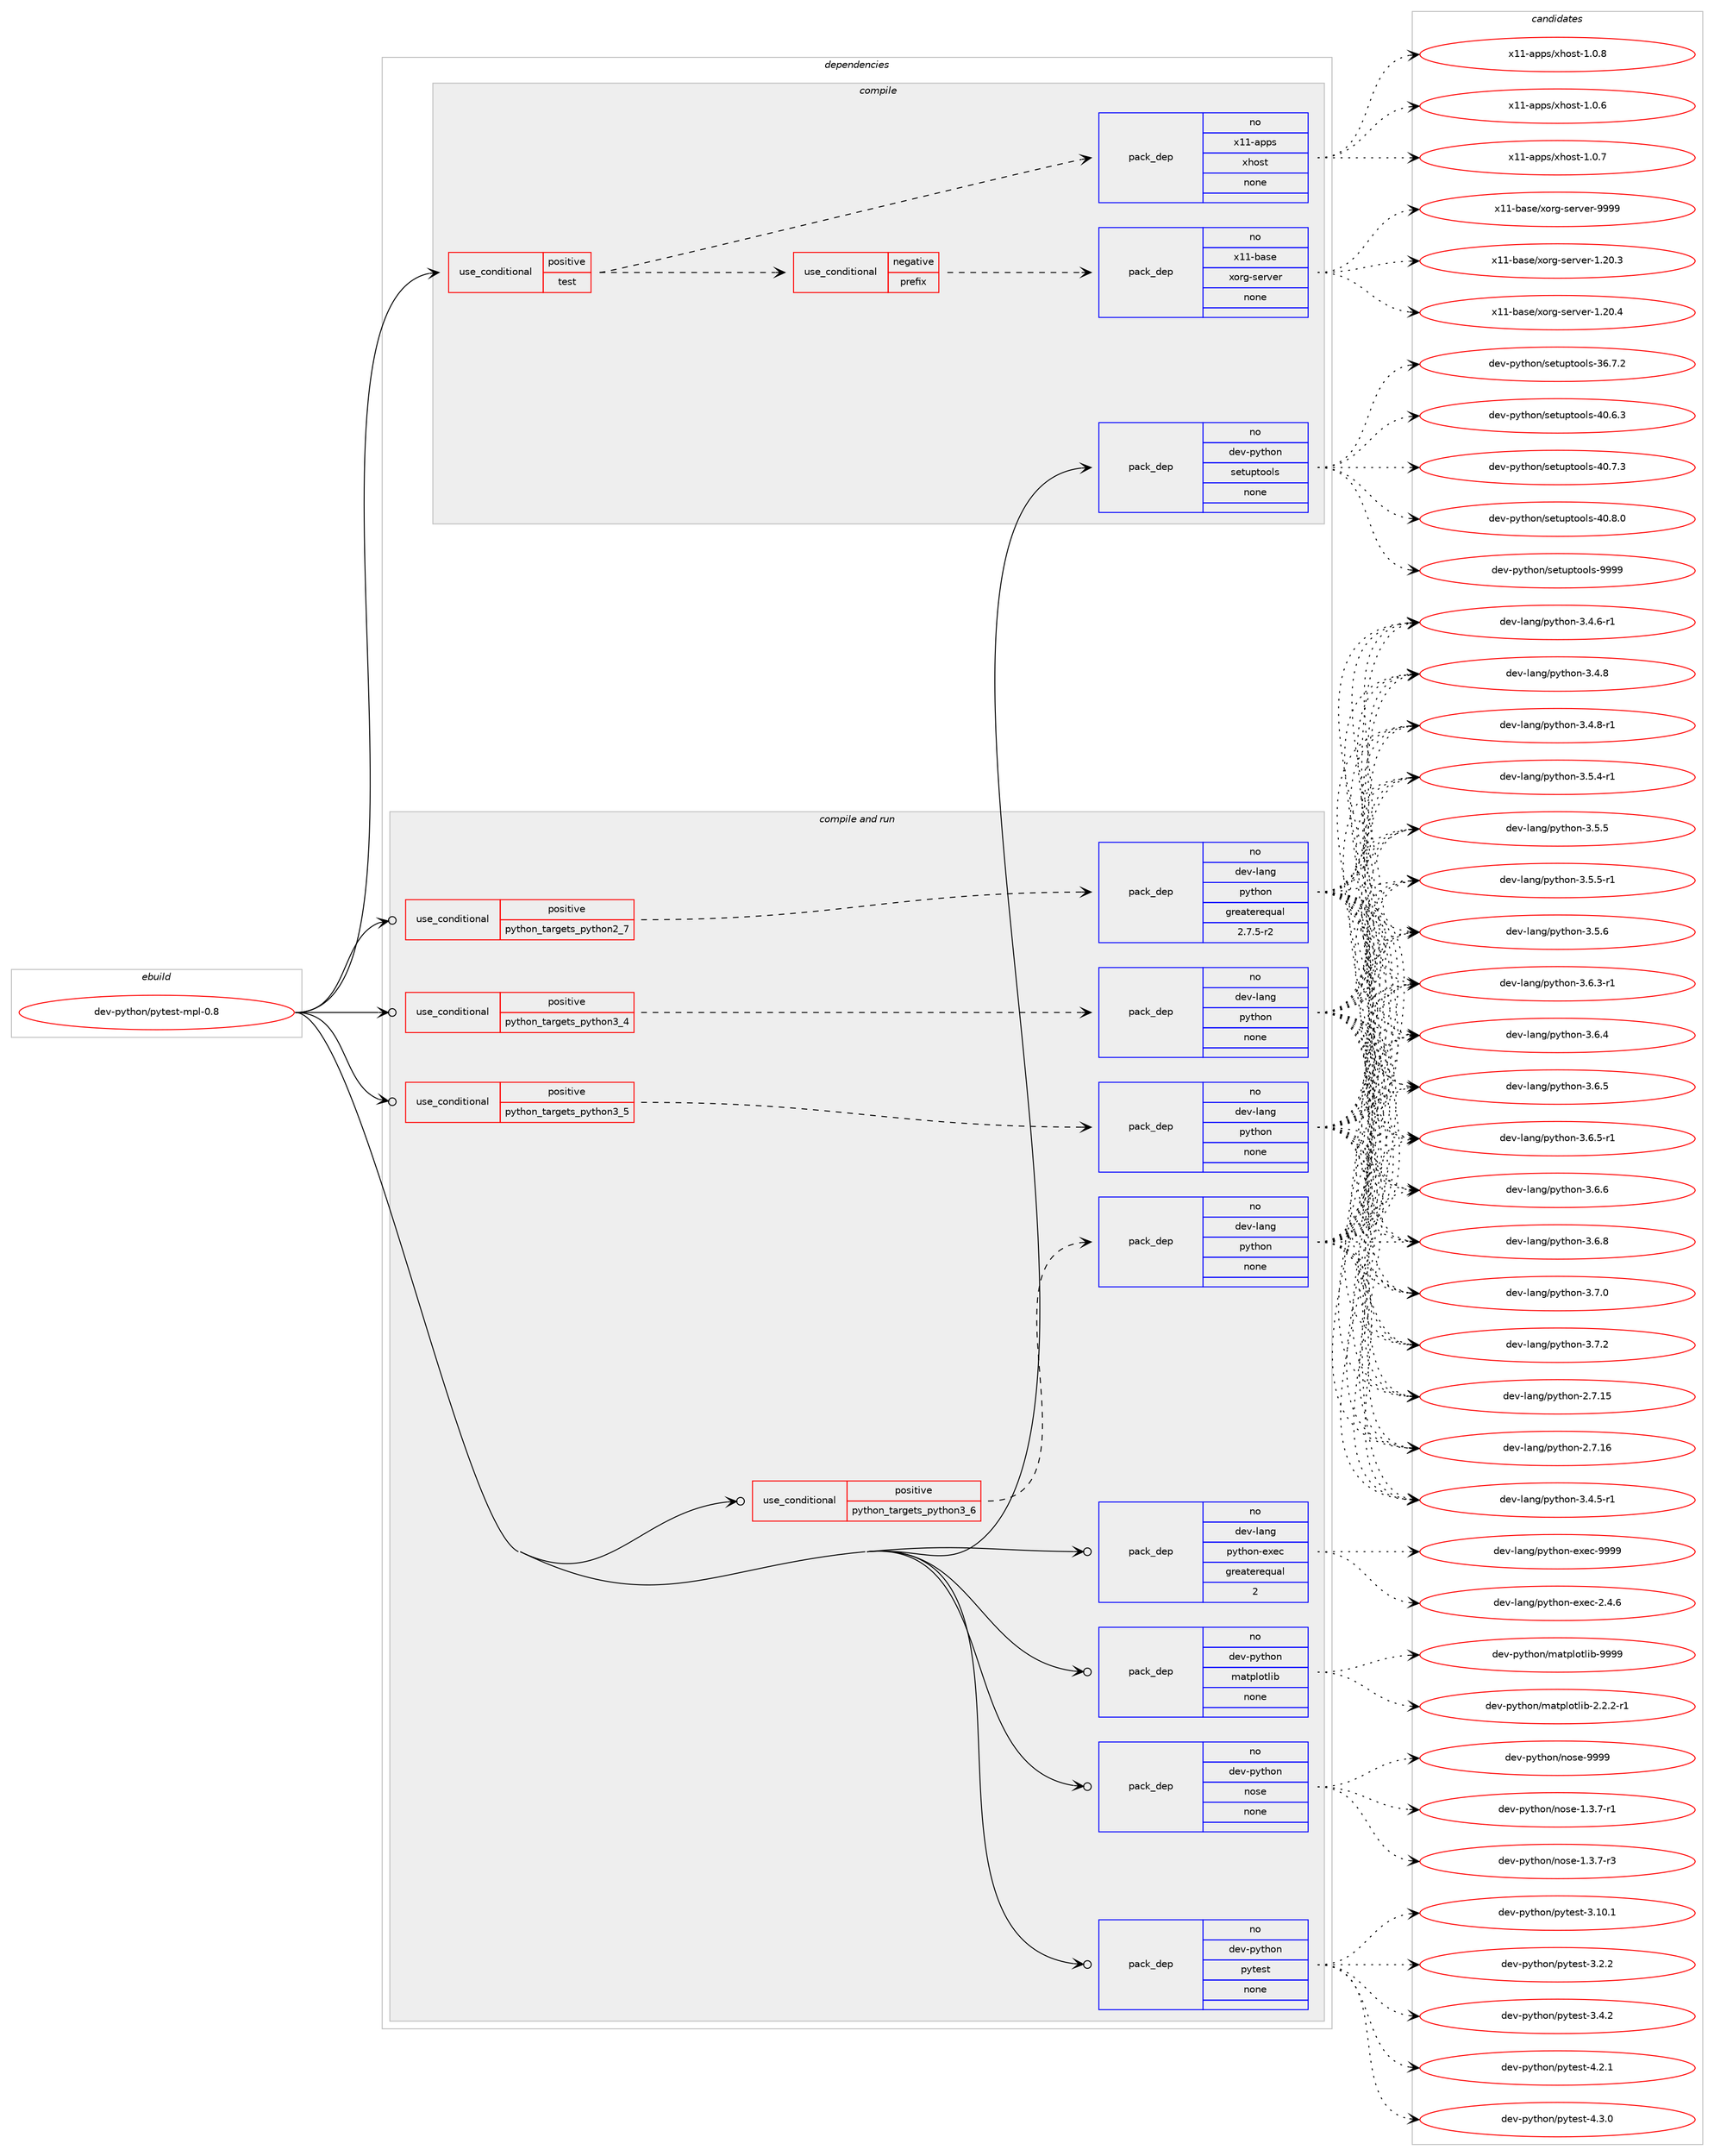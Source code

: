 digraph prolog {

# *************
# Graph options
# *************

newrank=true;
concentrate=true;
compound=true;
graph [rankdir=LR,fontname=Helvetica,fontsize=10,ranksep=1.5];#, ranksep=2.5, nodesep=0.2];
edge  [arrowhead=vee];
node  [fontname=Helvetica,fontsize=10];

# **********
# The ebuild
# **********

subgraph cluster_leftcol {
color=gray;
rank=same;
label=<<i>ebuild</i>>;
id [label="dev-python/pytest-mpl-0.8", color=red, width=4, href="../dev-python/pytest-mpl-0.8.svg"];
}

# ****************
# The dependencies
# ****************

subgraph cluster_midcol {
color=gray;
label=<<i>dependencies</i>>;
subgraph cluster_compile {
fillcolor="#eeeeee";
style=filled;
label=<<i>compile</i>>;
subgraph cond382199 {
dependency1433488 [label=<<TABLE BORDER="0" CELLBORDER="1" CELLSPACING="0" CELLPADDING="4"><TR><TD ROWSPAN="3" CELLPADDING="10">use_conditional</TD></TR><TR><TD>positive</TD></TR><TR><TD>test</TD></TR></TABLE>>, shape=none, color=red];
subgraph cond382200 {
dependency1433489 [label=<<TABLE BORDER="0" CELLBORDER="1" CELLSPACING="0" CELLPADDING="4"><TR><TD ROWSPAN="3" CELLPADDING="10">use_conditional</TD></TR><TR><TD>negative</TD></TR><TR><TD>prefix</TD></TR></TABLE>>, shape=none, color=red];
subgraph pack1027941 {
dependency1433490 [label=<<TABLE BORDER="0" CELLBORDER="1" CELLSPACING="0" CELLPADDING="4" WIDTH="220"><TR><TD ROWSPAN="6" CELLPADDING="30">pack_dep</TD></TR><TR><TD WIDTH="110">no</TD></TR><TR><TD>x11-base</TD></TR><TR><TD>xorg-server</TD></TR><TR><TD>none</TD></TR><TR><TD></TD></TR></TABLE>>, shape=none, color=blue];
}
dependency1433489:e -> dependency1433490:w [weight=20,style="dashed",arrowhead="vee"];
}
dependency1433488:e -> dependency1433489:w [weight=20,style="dashed",arrowhead="vee"];
subgraph pack1027942 {
dependency1433491 [label=<<TABLE BORDER="0" CELLBORDER="1" CELLSPACING="0" CELLPADDING="4" WIDTH="220"><TR><TD ROWSPAN="6" CELLPADDING="30">pack_dep</TD></TR><TR><TD WIDTH="110">no</TD></TR><TR><TD>x11-apps</TD></TR><TR><TD>xhost</TD></TR><TR><TD>none</TD></TR><TR><TD></TD></TR></TABLE>>, shape=none, color=blue];
}
dependency1433488:e -> dependency1433491:w [weight=20,style="dashed",arrowhead="vee"];
}
id:e -> dependency1433488:w [weight=20,style="solid",arrowhead="vee"];
subgraph pack1027943 {
dependency1433492 [label=<<TABLE BORDER="0" CELLBORDER="1" CELLSPACING="0" CELLPADDING="4" WIDTH="220"><TR><TD ROWSPAN="6" CELLPADDING="30">pack_dep</TD></TR><TR><TD WIDTH="110">no</TD></TR><TR><TD>dev-python</TD></TR><TR><TD>setuptools</TD></TR><TR><TD>none</TD></TR><TR><TD></TD></TR></TABLE>>, shape=none, color=blue];
}
id:e -> dependency1433492:w [weight=20,style="solid",arrowhead="vee"];
}
subgraph cluster_compileandrun {
fillcolor="#eeeeee";
style=filled;
label=<<i>compile and run</i>>;
subgraph cond382201 {
dependency1433493 [label=<<TABLE BORDER="0" CELLBORDER="1" CELLSPACING="0" CELLPADDING="4"><TR><TD ROWSPAN="3" CELLPADDING="10">use_conditional</TD></TR><TR><TD>positive</TD></TR><TR><TD>python_targets_python2_7</TD></TR></TABLE>>, shape=none, color=red];
subgraph pack1027944 {
dependency1433494 [label=<<TABLE BORDER="0" CELLBORDER="1" CELLSPACING="0" CELLPADDING="4" WIDTH="220"><TR><TD ROWSPAN="6" CELLPADDING="30">pack_dep</TD></TR><TR><TD WIDTH="110">no</TD></TR><TR><TD>dev-lang</TD></TR><TR><TD>python</TD></TR><TR><TD>greaterequal</TD></TR><TR><TD>2.7.5-r2</TD></TR></TABLE>>, shape=none, color=blue];
}
dependency1433493:e -> dependency1433494:w [weight=20,style="dashed",arrowhead="vee"];
}
id:e -> dependency1433493:w [weight=20,style="solid",arrowhead="odotvee"];
subgraph cond382202 {
dependency1433495 [label=<<TABLE BORDER="0" CELLBORDER="1" CELLSPACING="0" CELLPADDING="4"><TR><TD ROWSPAN="3" CELLPADDING="10">use_conditional</TD></TR><TR><TD>positive</TD></TR><TR><TD>python_targets_python3_4</TD></TR></TABLE>>, shape=none, color=red];
subgraph pack1027945 {
dependency1433496 [label=<<TABLE BORDER="0" CELLBORDER="1" CELLSPACING="0" CELLPADDING="4" WIDTH="220"><TR><TD ROWSPAN="6" CELLPADDING="30">pack_dep</TD></TR><TR><TD WIDTH="110">no</TD></TR><TR><TD>dev-lang</TD></TR><TR><TD>python</TD></TR><TR><TD>none</TD></TR><TR><TD></TD></TR></TABLE>>, shape=none, color=blue];
}
dependency1433495:e -> dependency1433496:w [weight=20,style="dashed",arrowhead="vee"];
}
id:e -> dependency1433495:w [weight=20,style="solid",arrowhead="odotvee"];
subgraph cond382203 {
dependency1433497 [label=<<TABLE BORDER="0" CELLBORDER="1" CELLSPACING="0" CELLPADDING="4"><TR><TD ROWSPAN="3" CELLPADDING="10">use_conditional</TD></TR><TR><TD>positive</TD></TR><TR><TD>python_targets_python3_5</TD></TR></TABLE>>, shape=none, color=red];
subgraph pack1027946 {
dependency1433498 [label=<<TABLE BORDER="0" CELLBORDER="1" CELLSPACING="0" CELLPADDING="4" WIDTH="220"><TR><TD ROWSPAN="6" CELLPADDING="30">pack_dep</TD></TR><TR><TD WIDTH="110">no</TD></TR><TR><TD>dev-lang</TD></TR><TR><TD>python</TD></TR><TR><TD>none</TD></TR><TR><TD></TD></TR></TABLE>>, shape=none, color=blue];
}
dependency1433497:e -> dependency1433498:w [weight=20,style="dashed",arrowhead="vee"];
}
id:e -> dependency1433497:w [weight=20,style="solid",arrowhead="odotvee"];
subgraph cond382204 {
dependency1433499 [label=<<TABLE BORDER="0" CELLBORDER="1" CELLSPACING="0" CELLPADDING="4"><TR><TD ROWSPAN="3" CELLPADDING="10">use_conditional</TD></TR><TR><TD>positive</TD></TR><TR><TD>python_targets_python3_6</TD></TR></TABLE>>, shape=none, color=red];
subgraph pack1027947 {
dependency1433500 [label=<<TABLE BORDER="0" CELLBORDER="1" CELLSPACING="0" CELLPADDING="4" WIDTH="220"><TR><TD ROWSPAN="6" CELLPADDING="30">pack_dep</TD></TR><TR><TD WIDTH="110">no</TD></TR><TR><TD>dev-lang</TD></TR><TR><TD>python</TD></TR><TR><TD>none</TD></TR><TR><TD></TD></TR></TABLE>>, shape=none, color=blue];
}
dependency1433499:e -> dependency1433500:w [weight=20,style="dashed",arrowhead="vee"];
}
id:e -> dependency1433499:w [weight=20,style="solid",arrowhead="odotvee"];
subgraph pack1027948 {
dependency1433501 [label=<<TABLE BORDER="0" CELLBORDER="1" CELLSPACING="0" CELLPADDING="4" WIDTH="220"><TR><TD ROWSPAN="6" CELLPADDING="30">pack_dep</TD></TR><TR><TD WIDTH="110">no</TD></TR><TR><TD>dev-lang</TD></TR><TR><TD>python-exec</TD></TR><TR><TD>greaterequal</TD></TR><TR><TD>2</TD></TR></TABLE>>, shape=none, color=blue];
}
id:e -> dependency1433501:w [weight=20,style="solid",arrowhead="odotvee"];
subgraph pack1027949 {
dependency1433502 [label=<<TABLE BORDER="0" CELLBORDER="1" CELLSPACING="0" CELLPADDING="4" WIDTH="220"><TR><TD ROWSPAN="6" CELLPADDING="30">pack_dep</TD></TR><TR><TD WIDTH="110">no</TD></TR><TR><TD>dev-python</TD></TR><TR><TD>matplotlib</TD></TR><TR><TD>none</TD></TR><TR><TD></TD></TR></TABLE>>, shape=none, color=blue];
}
id:e -> dependency1433502:w [weight=20,style="solid",arrowhead="odotvee"];
subgraph pack1027950 {
dependency1433503 [label=<<TABLE BORDER="0" CELLBORDER="1" CELLSPACING="0" CELLPADDING="4" WIDTH="220"><TR><TD ROWSPAN="6" CELLPADDING="30">pack_dep</TD></TR><TR><TD WIDTH="110">no</TD></TR><TR><TD>dev-python</TD></TR><TR><TD>nose</TD></TR><TR><TD>none</TD></TR><TR><TD></TD></TR></TABLE>>, shape=none, color=blue];
}
id:e -> dependency1433503:w [weight=20,style="solid",arrowhead="odotvee"];
subgraph pack1027951 {
dependency1433504 [label=<<TABLE BORDER="0" CELLBORDER="1" CELLSPACING="0" CELLPADDING="4" WIDTH="220"><TR><TD ROWSPAN="6" CELLPADDING="30">pack_dep</TD></TR><TR><TD WIDTH="110">no</TD></TR><TR><TD>dev-python</TD></TR><TR><TD>pytest</TD></TR><TR><TD>none</TD></TR><TR><TD></TD></TR></TABLE>>, shape=none, color=blue];
}
id:e -> dependency1433504:w [weight=20,style="solid",arrowhead="odotvee"];
}
subgraph cluster_run {
fillcolor="#eeeeee";
style=filled;
label=<<i>run</i>>;
}
}

# **************
# The candidates
# **************

subgraph cluster_choices {
rank=same;
color=gray;
label=<<i>candidates</i>>;

subgraph choice1027941 {
color=black;
nodesep=1;
choice1204949459897115101471201111141034511510111411810111445494650484651 [label="x11-base/xorg-server-1.20.3", color=red, width=4,href="../x11-base/xorg-server-1.20.3.svg"];
choice1204949459897115101471201111141034511510111411810111445494650484652 [label="x11-base/xorg-server-1.20.4", color=red, width=4,href="../x11-base/xorg-server-1.20.4.svg"];
choice120494945989711510147120111114103451151011141181011144557575757 [label="x11-base/xorg-server-9999", color=red, width=4,href="../x11-base/xorg-server-9999.svg"];
dependency1433490:e -> choice1204949459897115101471201111141034511510111411810111445494650484651:w [style=dotted,weight="100"];
dependency1433490:e -> choice1204949459897115101471201111141034511510111411810111445494650484652:w [style=dotted,weight="100"];
dependency1433490:e -> choice120494945989711510147120111114103451151011141181011144557575757:w [style=dotted,weight="100"];
}
subgraph choice1027942 {
color=black;
nodesep=1;
choice1204949459711211211547120104111115116454946484654 [label="x11-apps/xhost-1.0.6", color=red, width=4,href="../x11-apps/xhost-1.0.6.svg"];
choice1204949459711211211547120104111115116454946484655 [label="x11-apps/xhost-1.0.7", color=red, width=4,href="../x11-apps/xhost-1.0.7.svg"];
choice1204949459711211211547120104111115116454946484656 [label="x11-apps/xhost-1.0.8", color=red, width=4,href="../x11-apps/xhost-1.0.8.svg"];
dependency1433491:e -> choice1204949459711211211547120104111115116454946484654:w [style=dotted,weight="100"];
dependency1433491:e -> choice1204949459711211211547120104111115116454946484655:w [style=dotted,weight="100"];
dependency1433491:e -> choice1204949459711211211547120104111115116454946484656:w [style=dotted,weight="100"];
}
subgraph choice1027943 {
color=black;
nodesep=1;
choice100101118451121211161041111104711510111611711211611111110811545515446554650 [label="dev-python/setuptools-36.7.2", color=red, width=4,href="../dev-python/setuptools-36.7.2.svg"];
choice100101118451121211161041111104711510111611711211611111110811545524846544651 [label="dev-python/setuptools-40.6.3", color=red, width=4,href="../dev-python/setuptools-40.6.3.svg"];
choice100101118451121211161041111104711510111611711211611111110811545524846554651 [label="dev-python/setuptools-40.7.3", color=red, width=4,href="../dev-python/setuptools-40.7.3.svg"];
choice100101118451121211161041111104711510111611711211611111110811545524846564648 [label="dev-python/setuptools-40.8.0", color=red, width=4,href="../dev-python/setuptools-40.8.0.svg"];
choice10010111845112121116104111110471151011161171121161111111081154557575757 [label="dev-python/setuptools-9999", color=red, width=4,href="../dev-python/setuptools-9999.svg"];
dependency1433492:e -> choice100101118451121211161041111104711510111611711211611111110811545515446554650:w [style=dotted,weight="100"];
dependency1433492:e -> choice100101118451121211161041111104711510111611711211611111110811545524846544651:w [style=dotted,weight="100"];
dependency1433492:e -> choice100101118451121211161041111104711510111611711211611111110811545524846554651:w [style=dotted,weight="100"];
dependency1433492:e -> choice100101118451121211161041111104711510111611711211611111110811545524846564648:w [style=dotted,weight="100"];
dependency1433492:e -> choice10010111845112121116104111110471151011161171121161111111081154557575757:w [style=dotted,weight="100"];
}
subgraph choice1027944 {
color=black;
nodesep=1;
choice10010111845108971101034711212111610411111045504655464953 [label="dev-lang/python-2.7.15", color=red, width=4,href="../dev-lang/python-2.7.15.svg"];
choice10010111845108971101034711212111610411111045504655464954 [label="dev-lang/python-2.7.16", color=red, width=4,href="../dev-lang/python-2.7.16.svg"];
choice1001011184510897110103471121211161041111104551465246534511449 [label="dev-lang/python-3.4.5-r1", color=red, width=4,href="../dev-lang/python-3.4.5-r1.svg"];
choice1001011184510897110103471121211161041111104551465246544511449 [label="dev-lang/python-3.4.6-r1", color=red, width=4,href="../dev-lang/python-3.4.6-r1.svg"];
choice100101118451089711010347112121116104111110455146524656 [label="dev-lang/python-3.4.8", color=red, width=4,href="../dev-lang/python-3.4.8.svg"];
choice1001011184510897110103471121211161041111104551465246564511449 [label="dev-lang/python-3.4.8-r1", color=red, width=4,href="../dev-lang/python-3.4.8-r1.svg"];
choice1001011184510897110103471121211161041111104551465346524511449 [label="dev-lang/python-3.5.4-r1", color=red, width=4,href="../dev-lang/python-3.5.4-r1.svg"];
choice100101118451089711010347112121116104111110455146534653 [label="dev-lang/python-3.5.5", color=red, width=4,href="../dev-lang/python-3.5.5.svg"];
choice1001011184510897110103471121211161041111104551465346534511449 [label="dev-lang/python-3.5.5-r1", color=red, width=4,href="../dev-lang/python-3.5.5-r1.svg"];
choice100101118451089711010347112121116104111110455146534654 [label="dev-lang/python-3.5.6", color=red, width=4,href="../dev-lang/python-3.5.6.svg"];
choice1001011184510897110103471121211161041111104551465446514511449 [label="dev-lang/python-3.6.3-r1", color=red, width=4,href="../dev-lang/python-3.6.3-r1.svg"];
choice100101118451089711010347112121116104111110455146544652 [label="dev-lang/python-3.6.4", color=red, width=4,href="../dev-lang/python-3.6.4.svg"];
choice100101118451089711010347112121116104111110455146544653 [label="dev-lang/python-3.6.5", color=red, width=4,href="../dev-lang/python-3.6.5.svg"];
choice1001011184510897110103471121211161041111104551465446534511449 [label="dev-lang/python-3.6.5-r1", color=red, width=4,href="../dev-lang/python-3.6.5-r1.svg"];
choice100101118451089711010347112121116104111110455146544654 [label="dev-lang/python-3.6.6", color=red, width=4,href="../dev-lang/python-3.6.6.svg"];
choice100101118451089711010347112121116104111110455146544656 [label="dev-lang/python-3.6.8", color=red, width=4,href="../dev-lang/python-3.6.8.svg"];
choice100101118451089711010347112121116104111110455146554648 [label="dev-lang/python-3.7.0", color=red, width=4,href="../dev-lang/python-3.7.0.svg"];
choice100101118451089711010347112121116104111110455146554650 [label="dev-lang/python-3.7.2", color=red, width=4,href="../dev-lang/python-3.7.2.svg"];
dependency1433494:e -> choice10010111845108971101034711212111610411111045504655464953:w [style=dotted,weight="100"];
dependency1433494:e -> choice10010111845108971101034711212111610411111045504655464954:w [style=dotted,weight="100"];
dependency1433494:e -> choice1001011184510897110103471121211161041111104551465246534511449:w [style=dotted,weight="100"];
dependency1433494:e -> choice1001011184510897110103471121211161041111104551465246544511449:w [style=dotted,weight="100"];
dependency1433494:e -> choice100101118451089711010347112121116104111110455146524656:w [style=dotted,weight="100"];
dependency1433494:e -> choice1001011184510897110103471121211161041111104551465246564511449:w [style=dotted,weight="100"];
dependency1433494:e -> choice1001011184510897110103471121211161041111104551465346524511449:w [style=dotted,weight="100"];
dependency1433494:e -> choice100101118451089711010347112121116104111110455146534653:w [style=dotted,weight="100"];
dependency1433494:e -> choice1001011184510897110103471121211161041111104551465346534511449:w [style=dotted,weight="100"];
dependency1433494:e -> choice100101118451089711010347112121116104111110455146534654:w [style=dotted,weight="100"];
dependency1433494:e -> choice1001011184510897110103471121211161041111104551465446514511449:w [style=dotted,weight="100"];
dependency1433494:e -> choice100101118451089711010347112121116104111110455146544652:w [style=dotted,weight="100"];
dependency1433494:e -> choice100101118451089711010347112121116104111110455146544653:w [style=dotted,weight="100"];
dependency1433494:e -> choice1001011184510897110103471121211161041111104551465446534511449:w [style=dotted,weight="100"];
dependency1433494:e -> choice100101118451089711010347112121116104111110455146544654:w [style=dotted,weight="100"];
dependency1433494:e -> choice100101118451089711010347112121116104111110455146544656:w [style=dotted,weight="100"];
dependency1433494:e -> choice100101118451089711010347112121116104111110455146554648:w [style=dotted,weight="100"];
dependency1433494:e -> choice100101118451089711010347112121116104111110455146554650:w [style=dotted,weight="100"];
}
subgraph choice1027945 {
color=black;
nodesep=1;
choice10010111845108971101034711212111610411111045504655464953 [label="dev-lang/python-2.7.15", color=red, width=4,href="../dev-lang/python-2.7.15.svg"];
choice10010111845108971101034711212111610411111045504655464954 [label="dev-lang/python-2.7.16", color=red, width=4,href="../dev-lang/python-2.7.16.svg"];
choice1001011184510897110103471121211161041111104551465246534511449 [label="dev-lang/python-3.4.5-r1", color=red, width=4,href="../dev-lang/python-3.4.5-r1.svg"];
choice1001011184510897110103471121211161041111104551465246544511449 [label="dev-lang/python-3.4.6-r1", color=red, width=4,href="../dev-lang/python-3.4.6-r1.svg"];
choice100101118451089711010347112121116104111110455146524656 [label="dev-lang/python-3.4.8", color=red, width=4,href="../dev-lang/python-3.4.8.svg"];
choice1001011184510897110103471121211161041111104551465246564511449 [label="dev-lang/python-3.4.8-r1", color=red, width=4,href="../dev-lang/python-3.4.8-r1.svg"];
choice1001011184510897110103471121211161041111104551465346524511449 [label="dev-lang/python-3.5.4-r1", color=red, width=4,href="../dev-lang/python-3.5.4-r1.svg"];
choice100101118451089711010347112121116104111110455146534653 [label="dev-lang/python-3.5.5", color=red, width=4,href="../dev-lang/python-3.5.5.svg"];
choice1001011184510897110103471121211161041111104551465346534511449 [label="dev-lang/python-3.5.5-r1", color=red, width=4,href="../dev-lang/python-3.5.5-r1.svg"];
choice100101118451089711010347112121116104111110455146534654 [label="dev-lang/python-3.5.6", color=red, width=4,href="../dev-lang/python-3.5.6.svg"];
choice1001011184510897110103471121211161041111104551465446514511449 [label="dev-lang/python-3.6.3-r1", color=red, width=4,href="../dev-lang/python-3.6.3-r1.svg"];
choice100101118451089711010347112121116104111110455146544652 [label="dev-lang/python-3.6.4", color=red, width=4,href="../dev-lang/python-3.6.4.svg"];
choice100101118451089711010347112121116104111110455146544653 [label="dev-lang/python-3.6.5", color=red, width=4,href="../dev-lang/python-3.6.5.svg"];
choice1001011184510897110103471121211161041111104551465446534511449 [label="dev-lang/python-3.6.5-r1", color=red, width=4,href="../dev-lang/python-3.6.5-r1.svg"];
choice100101118451089711010347112121116104111110455146544654 [label="dev-lang/python-3.6.6", color=red, width=4,href="../dev-lang/python-3.6.6.svg"];
choice100101118451089711010347112121116104111110455146544656 [label="dev-lang/python-3.6.8", color=red, width=4,href="../dev-lang/python-3.6.8.svg"];
choice100101118451089711010347112121116104111110455146554648 [label="dev-lang/python-3.7.0", color=red, width=4,href="../dev-lang/python-3.7.0.svg"];
choice100101118451089711010347112121116104111110455146554650 [label="dev-lang/python-3.7.2", color=red, width=4,href="../dev-lang/python-3.7.2.svg"];
dependency1433496:e -> choice10010111845108971101034711212111610411111045504655464953:w [style=dotted,weight="100"];
dependency1433496:e -> choice10010111845108971101034711212111610411111045504655464954:w [style=dotted,weight="100"];
dependency1433496:e -> choice1001011184510897110103471121211161041111104551465246534511449:w [style=dotted,weight="100"];
dependency1433496:e -> choice1001011184510897110103471121211161041111104551465246544511449:w [style=dotted,weight="100"];
dependency1433496:e -> choice100101118451089711010347112121116104111110455146524656:w [style=dotted,weight="100"];
dependency1433496:e -> choice1001011184510897110103471121211161041111104551465246564511449:w [style=dotted,weight="100"];
dependency1433496:e -> choice1001011184510897110103471121211161041111104551465346524511449:w [style=dotted,weight="100"];
dependency1433496:e -> choice100101118451089711010347112121116104111110455146534653:w [style=dotted,weight="100"];
dependency1433496:e -> choice1001011184510897110103471121211161041111104551465346534511449:w [style=dotted,weight="100"];
dependency1433496:e -> choice100101118451089711010347112121116104111110455146534654:w [style=dotted,weight="100"];
dependency1433496:e -> choice1001011184510897110103471121211161041111104551465446514511449:w [style=dotted,weight="100"];
dependency1433496:e -> choice100101118451089711010347112121116104111110455146544652:w [style=dotted,weight="100"];
dependency1433496:e -> choice100101118451089711010347112121116104111110455146544653:w [style=dotted,weight="100"];
dependency1433496:e -> choice1001011184510897110103471121211161041111104551465446534511449:w [style=dotted,weight="100"];
dependency1433496:e -> choice100101118451089711010347112121116104111110455146544654:w [style=dotted,weight="100"];
dependency1433496:e -> choice100101118451089711010347112121116104111110455146544656:w [style=dotted,weight="100"];
dependency1433496:e -> choice100101118451089711010347112121116104111110455146554648:w [style=dotted,weight="100"];
dependency1433496:e -> choice100101118451089711010347112121116104111110455146554650:w [style=dotted,weight="100"];
}
subgraph choice1027946 {
color=black;
nodesep=1;
choice10010111845108971101034711212111610411111045504655464953 [label="dev-lang/python-2.7.15", color=red, width=4,href="../dev-lang/python-2.7.15.svg"];
choice10010111845108971101034711212111610411111045504655464954 [label="dev-lang/python-2.7.16", color=red, width=4,href="../dev-lang/python-2.7.16.svg"];
choice1001011184510897110103471121211161041111104551465246534511449 [label="dev-lang/python-3.4.5-r1", color=red, width=4,href="../dev-lang/python-3.4.5-r1.svg"];
choice1001011184510897110103471121211161041111104551465246544511449 [label="dev-lang/python-3.4.6-r1", color=red, width=4,href="../dev-lang/python-3.4.6-r1.svg"];
choice100101118451089711010347112121116104111110455146524656 [label="dev-lang/python-3.4.8", color=red, width=4,href="../dev-lang/python-3.4.8.svg"];
choice1001011184510897110103471121211161041111104551465246564511449 [label="dev-lang/python-3.4.8-r1", color=red, width=4,href="../dev-lang/python-3.4.8-r1.svg"];
choice1001011184510897110103471121211161041111104551465346524511449 [label="dev-lang/python-3.5.4-r1", color=red, width=4,href="../dev-lang/python-3.5.4-r1.svg"];
choice100101118451089711010347112121116104111110455146534653 [label="dev-lang/python-3.5.5", color=red, width=4,href="../dev-lang/python-3.5.5.svg"];
choice1001011184510897110103471121211161041111104551465346534511449 [label="dev-lang/python-3.5.5-r1", color=red, width=4,href="../dev-lang/python-3.5.5-r1.svg"];
choice100101118451089711010347112121116104111110455146534654 [label="dev-lang/python-3.5.6", color=red, width=4,href="../dev-lang/python-3.5.6.svg"];
choice1001011184510897110103471121211161041111104551465446514511449 [label="dev-lang/python-3.6.3-r1", color=red, width=4,href="../dev-lang/python-3.6.3-r1.svg"];
choice100101118451089711010347112121116104111110455146544652 [label="dev-lang/python-3.6.4", color=red, width=4,href="../dev-lang/python-3.6.4.svg"];
choice100101118451089711010347112121116104111110455146544653 [label="dev-lang/python-3.6.5", color=red, width=4,href="../dev-lang/python-3.6.5.svg"];
choice1001011184510897110103471121211161041111104551465446534511449 [label="dev-lang/python-3.6.5-r1", color=red, width=4,href="../dev-lang/python-3.6.5-r1.svg"];
choice100101118451089711010347112121116104111110455146544654 [label="dev-lang/python-3.6.6", color=red, width=4,href="../dev-lang/python-3.6.6.svg"];
choice100101118451089711010347112121116104111110455146544656 [label="dev-lang/python-3.6.8", color=red, width=4,href="../dev-lang/python-3.6.8.svg"];
choice100101118451089711010347112121116104111110455146554648 [label="dev-lang/python-3.7.0", color=red, width=4,href="../dev-lang/python-3.7.0.svg"];
choice100101118451089711010347112121116104111110455146554650 [label="dev-lang/python-3.7.2", color=red, width=4,href="../dev-lang/python-3.7.2.svg"];
dependency1433498:e -> choice10010111845108971101034711212111610411111045504655464953:w [style=dotted,weight="100"];
dependency1433498:e -> choice10010111845108971101034711212111610411111045504655464954:w [style=dotted,weight="100"];
dependency1433498:e -> choice1001011184510897110103471121211161041111104551465246534511449:w [style=dotted,weight="100"];
dependency1433498:e -> choice1001011184510897110103471121211161041111104551465246544511449:w [style=dotted,weight="100"];
dependency1433498:e -> choice100101118451089711010347112121116104111110455146524656:w [style=dotted,weight="100"];
dependency1433498:e -> choice1001011184510897110103471121211161041111104551465246564511449:w [style=dotted,weight="100"];
dependency1433498:e -> choice1001011184510897110103471121211161041111104551465346524511449:w [style=dotted,weight="100"];
dependency1433498:e -> choice100101118451089711010347112121116104111110455146534653:w [style=dotted,weight="100"];
dependency1433498:e -> choice1001011184510897110103471121211161041111104551465346534511449:w [style=dotted,weight="100"];
dependency1433498:e -> choice100101118451089711010347112121116104111110455146534654:w [style=dotted,weight="100"];
dependency1433498:e -> choice1001011184510897110103471121211161041111104551465446514511449:w [style=dotted,weight="100"];
dependency1433498:e -> choice100101118451089711010347112121116104111110455146544652:w [style=dotted,weight="100"];
dependency1433498:e -> choice100101118451089711010347112121116104111110455146544653:w [style=dotted,weight="100"];
dependency1433498:e -> choice1001011184510897110103471121211161041111104551465446534511449:w [style=dotted,weight="100"];
dependency1433498:e -> choice100101118451089711010347112121116104111110455146544654:w [style=dotted,weight="100"];
dependency1433498:e -> choice100101118451089711010347112121116104111110455146544656:w [style=dotted,weight="100"];
dependency1433498:e -> choice100101118451089711010347112121116104111110455146554648:w [style=dotted,weight="100"];
dependency1433498:e -> choice100101118451089711010347112121116104111110455146554650:w [style=dotted,weight="100"];
}
subgraph choice1027947 {
color=black;
nodesep=1;
choice10010111845108971101034711212111610411111045504655464953 [label="dev-lang/python-2.7.15", color=red, width=4,href="../dev-lang/python-2.7.15.svg"];
choice10010111845108971101034711212111610411111045504655464954 [label="dev-lang/python-2.7.16", color=red, width=4,href="../dev-lang/python-2.7.16.svg"];
choice1001011184510897110103471121211161041111104551465246534511449 [label="dev-lang/python-3.4.5-r1", color=red, width=4,href="../dev-lang/python-3.4.5-r1.svg"];
choice1001011184510897110103471121211161041111104551465246544511449 [label="dev-lang/python-3.4.6-r1", color=red, width=4,href="../dev-lang/python-3.4.6-r1.svg"];
choice100101118451089711010347112121116104111110455146524656 [label="dev-lang/python-3.4.8", color=red, width=4,href="../dev-lang/python-3.4.8.svg"];
choice1001011184510897110103471121211161041111104551465246564511449 [label="dev-lang/python-3.4.8-r1", color=red, width=4,href="../dev-lang/python-3.4.8-r1.svg"];
choice1001011184510897110103471121211161041111104551465346524511449 [label="dev-lang/python-3.5.4-r1", color=red, width=4,href="../dev-lang/python-3.5.4-r1.svg"];
choice100101118451089711010347112121116104111110455146534653 [label="dev-lang/python-3.5.5", color=red, width=4,href="../dev-lang/python-3.5.5.svg"];
choice1001011184510897110103471121211161041111104551465346534511449 [label="dev-lang/python-3.5.5-r1", color=red, width=4,href="../dev-lang/python-3.5.5-r1.svg"];
choice100101118451089711010347112121116104111110455146534654 [label="dev-lang/python-3.5.6", color=red, width=4,href="../dev-lang/python-3.5.6.svg"];
choice1001011184510897110103471121211161041111104551465446514511449 [label="dev-lang/python-3.6.3-r1", color=red, width=4,href="../dev-lang/python-3.6.3-r1.svg"];
choice100101118451089711010347112121116104111110455146544652 [label="dev-lang/python-3.6.4", color=red, width=4,href="../dev-lang/python-3.6.4.svg"];
choice100101118451089711010347112121116104111110455146544653 [label="dev-lang/python-3.6.5", color=red, width=4,href="../dev-lang/python-3.6.5.svg"];
choice1001011184510897110103471121211161041111104551465446534511449 [label="dev-lang/python-3.6.5-r1", color=red, width=4,href="../dev-lang/python-3.6.5-r1.svg"];
choice100101118451089711010347112121116104111110455146544654 [label="dev-lang/python-3.6.6", color=red, width=4,href="../dev-lang/python-3.6.6.svg"];
choice100101118451089711010347112121116104111110455146544656 [label="dev-lang/python-3.6.8", color=red, width=4,href="../dev-lang/python-3.6.8.svg"];
choice100101118451089711010347112121116104111110455146554648 [label="dev-lang/python-3.7.0", color=red, width=4,href="../dev-lang/python-3.7.0.svg"];
choice100101118451089711010347112121116104111110455146554650 [label="dev-lang/python-3.7.2", color=red, width=4,href="../dev-lang/python-3.7.2.svg"];
dependency1433500:e -> choice10010111845108971101034711212111610411111045504655464953:w [style=dotted,weight="100"];
dependency1433500:e -> choice10010111845108971101034711212111610411111045504655464954:w [style=dotted,weight="100"];
dependency1433500:e -> choice1001011184510897110103471121211161041111104551465246534511449:w [style=dotted,weight="100"];
dependency1433500:e -> choice1001011184510897110103471121211161041111104551465246544511449:w [style=dotted,weight="100"];
dependency1433500:e -> choice100101118451089711010347112121116104111110455146524656:w [style=dotted,weight="100"];
dependency1433500:e -> choice1001011184510897110103471121211161041111104551465246564511449:w [style=dotted,weight="100"];
dependency1433500:e -> choice1001011184510897110103471121211161041111104551465346524511449:w [style=dotted,weight="100"];
dependency1433500:e -> choice100101118451089711010347112121116104111110455146534653:w [style=dotted,weight="100"];
dependency1433500:e -> choice1001011184510897110103471121211161041111104551465346534511449:w [style=dotted,weight="100"];
dependency1433500:e -> choice100101118451089711010347112121116104111110455146534654:w [style=dotted,weight="100"];
dependency1433500:e -> choice1001011184510897110103471121211161041111104551465446514511449:w [style=dotted,weight="100"];
dependency1433500:e -> choice100101118451089711010347112121116104111110455146544652:w [style=dotted,weight="100"];
dependency1433500:e -> choice100101118451089711010347112121116104111110455146544653:w [style=dotted,weight="100"];
dependency1433500:e -> choice1001011184510897110103471121211161041111104551465446534511449:w [style=dotted,weight="100"];
dependency1433500:e -> choice100101118451089711010347112121116104111110455146544654:w [style=dotted,weight="100"];
dependency1433500:e -> choice100101118451089711010347112121116104111110455146544656:w [style=dotted,weight="100"];
dependency1433500:e -> choice100101118451089711010347112121116104111110455146554648:w [style=dotted,weight="100"];
dependency1433500:e -> choice100101118451089711010347112121116104111110455146554650:w [style=dotted,weight="100"];
}
subgraph choice1027948 {
color=black;
nodesep=1;
choice1001011184510897110103471121211161041111104510112010199455046524654 [label="dev-lang/python-exec-2.4.6", color=red, width=4,href="../dev-lang/python-exec-2.4.6.svg"];
choice10010111845108971101034711212111610411111045101120101994557575757 [label="dev-lang/python-exec-9999", color=red, width=4,href="../dev-lang/python-exec-9999.svg"];
dependency1433501:e -> choice1001011184510897110103471121211161041111104510112010199455046524654:w [style=dotted,weight="100"];
dependency1433501:e -> choice10010111845108971101034711212111610411111045101120101994557575757:w [style=dotted,weight="100"];
}
subgraph choice1027949 {
color=black;
nodesep=1;
choice100101118451121211161041111104710997116112108111116108105984550465046504511449 [label="dev-python/matplotlib-2.2.2-r1", color=red, width=4,href="../dev-python/matplotlib-2.2.2-r1.svg"];
choice100101118451121211161041111104710997116112108111116108105984557575757 [label="dev-python/matplotlib-9999", color=red, width=4,href="../dev-python/matplotlib-9999.svg"];
dependency1433502:e -> choice100101118451121211161041111104710997116112108111116108105984550465046504511449:w [style=dotted,weight="100"];
dependency1433502:e -> choice100101118451121211161041111104710997116112108111116108105984557575757:w [style=dotted,weight="100"];
}
subgraph choice1027950 {
color=black;
nodesep=1;
choice10010111845112121116104111110471101111151014549465146554511449 [label="dev-python/nose-1.3.7-r1", color=red, width=4,href="../dev-python/nose-1.3.7-r1.svg"];
choice10010111845112121116104111110471101111151014549465146554511451 [label="dev-python/nose-1.3.7-r3", color=red, width=4,href="../dev-python/nose-1.3.7-r3.svg"];
choice10010111845112121116104111110471101111151014557575757 [label="dev-python/nose-9999", color=red, width=4,href="../dev-python/nose-9999.svg"];
dependency1433503:e -> choice10010111845112121116104111110471101111151014549465146554511449:w [style=dotted,weight="100"];
dependency1433503:e -> choice10010111845112121116104111110471101111151014549465146554511451:w [style=dotted,weight="100"];
dependency1433503:e -> choice10010111845112121116104111110471101111151014557575757:w [style=dotted,weight="100"];
}
subgraph choice1027951 {
color=black;
nodesep=1;
choice100101118451121211161041111104711212111610111511645514649484649 [label="dev-python/pytest-3.10.1", color=red, width=4,href="../dev-python/pytest-3.10.1.svg"];
choice1001011184511212111610411111047112121116101115116455146504650 [label="dev-python/pytest-3.2.2", color=red, width=4,href="../dev-python/pytest-3.2.2.svg"];
choice1001011184511212111610411111047112121116101115116455146524650 [label="dev-python/pytest-3.4.2", color=red, width=4,href="../dev-python/pytest-3.4.2.svg"];
choice1001011184511212111610411111047112121116101115116455246504649 [label="dev-python/pytest-4.2.1", color=red, width=4,href="../dev-python/pytest-4.2.1.svg"];
choice1001011184511212111610411111047112121116101115116455246514648 [label="dev-python/pytest-4.3.0", color=red, width=4,href="../dev-python/pytest-4.3.0.svg"];
dependency1433504:e -> choice100101118451121211161041111104711212111610111511645514649484649:w [style=dotted,weight="100"];
dependency1433504:e -> choice1001011184511212111610411111047112121116101115116455146504650:w [style=dotted,weight="100"];
dependency1433504:e -> choice1001011184511212111610411111047112121116101115116455146524650:w [style=dotted,weight="100"];
dependency1433504:e -> choice1001011184511212111610411111047112121116101115116455246504649:w [style=dotted,weight="100"];
dependency1433504:e -> choice1001011184511212111610411111047112121116101115116455246514648:w [style=dotted,weight="100"];
}
}

}
